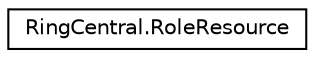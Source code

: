 digraph "Graphical Class Hierarchy"
{
 // LATEX_PDF_SIZE
  edge [fontname="Helvetica",fontsize="10",labelfontname="Helvetica",labelfontsize="10"];
  node [fontname="Helvetica",fontsize="10",shape=record];
  rankdir="LR";
  Node0 [label="RingCentral.RoleResource",height=0.2,width=0.4,color="black", fillcolor="white", style="filled",URL="$classRingCentral_1_1RoleResource.html",tooltip=" "];
}
